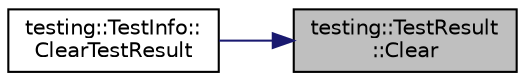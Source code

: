 digraph "testing::TestResult::Clear"
{
 // LATEX_PDF_SIZE
  bgcolor="transparent";
  edge [fontname="Helvetica",fontsize="10",labelfontname="Helvetica",labelfontsize="10"];
  node [fontname="Helvetica",fontsize="10",shape=record];
  rankdir="RL";
  Node1 [label="testing::TestResult\l::Clear",height=0.2,width=0.4,color="black", fillcolor="grey75", style="filled", fontcolor="black",tooltip=" "];
  Node1 -> Node2 [dir="back",color="midnightblue",fontsize="10",style="solid",fontname="Helvetica"];
  Node2 [label="testing::TestInfo::\lClearTestResult",height=0.2,width=0.4,color="black",URL="$classtesting_1_1TestInfo.html#ac6d80865a3e68478aaf167058e6ca5c2",tooltip=" "];
}
